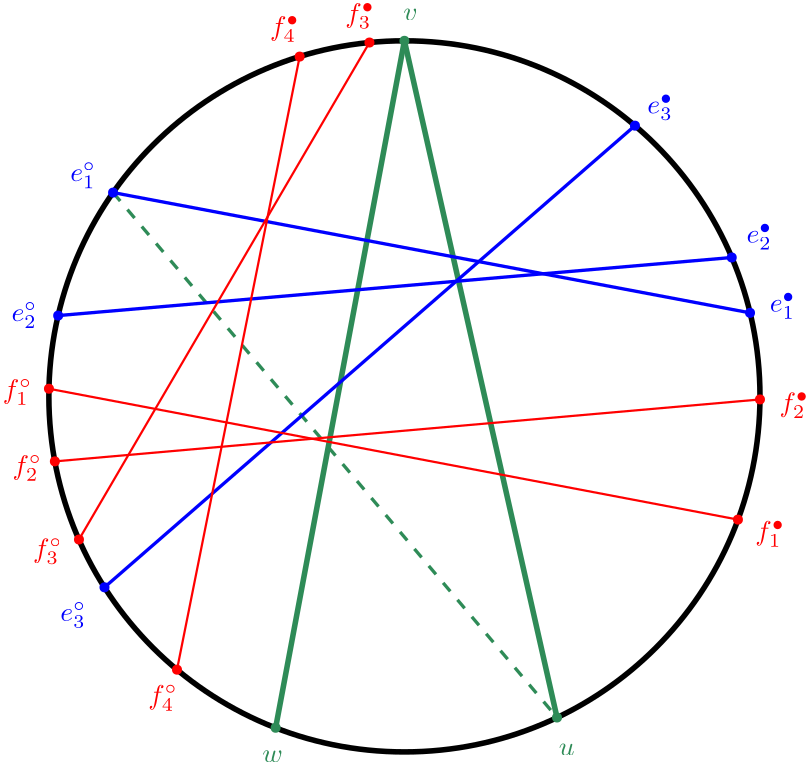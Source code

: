 <?xml version="1.0"?>
<!DOCTYPE ipe SYSTEM "ipe.dtd">
<ipe version="70206" creator="Ipe 7.2.7">
<info created="D:20180905180443" modified="D:20180906114014"/>
<ipestyle name="basic">
<symbol name="arrow/arc(spx)">
<path stroke="sym-stroke" fill="sym-stroke" pen="sym-pen">
0 0 m
-1 0.333 l
-1 -0.333 l
h
</path>
</symbol>
<symbol name="arrow/farc(spx)">
<path stroke="sym-stroke" fill="white" pen="sym-pen">
0 0 m
-1 0.333 l
-1 -0.333 l
h
</path>
</symbol>
<symbol name="arrow/ptarc(spx)">
<path stroke="sym-stroke" fill="sym-stroke" pen="sym-pen">
0 0 m
-1 0.333 l
-0.8 0 l
-1 -0.333 l
h
</path>
</symbol>
<symbol name="arrow/fptarc(spx)">
<path stroke="sym-stroke" fill="white" pen="sym-pen">
0 0 m
-1 0.333 l
-0.8 0 l
-1 -0.333 l
h
</path>
</symbol>
<symbol name="mark/circle(sx)" transformations="translations">
<path fill="sym-stroke">
0.6 0 0 0.6 0 0 e
0.4 0 0 0.4 0 0 e
</path>
</symbol>
<symbol name="mark/disk(sx)" transformations="translations">
<path fill="sym-stroke">
0.6 0 0 0.6 0 0 e
</path>
</symbol>
<symbol name="mark/fdisk(sfx)" transformations="translations">
<group>
<path fill="sym-fill">
0.5 0 0 0.5 0 0 e
</path>
<path fill="sym-stroke" fillrule="eofill">
0.6 0 0 0.6 0 0 e
0.4 0 0 0.4 0 0 e
</path>
</group>
</symbol>
<symbol name="mark/box(sx)" transformations="translations">
<path fill="sym-stroke" fillrule="eofill">
-0.6 -0.6 m
0.6 -0.6 l
0.6 0.6 l
-0.6 0.6 l
h
-0.4 -0.4 m
0.4 -0.4 l
0.4 0.4 l
-0.4 0.4 l
h
</path>
</symbol>
<symbol name="mark/square(sx)" transformations="translations">
<path fill="sym-stroke">
-0.6 -0.6 m
0.6 -0.6 l
0.6 0.6 l
-0.6 0.6 l
h
</path>
</symbol>
<symbol name="mark/fsquare(sfx)" transformations="translations">
<group>
<path fill="sym-fill">
-0.5 -0.5 m
0.5 -0.5 l
0.5 0.5 l
-0.5 0.5 l
h
</path>
<path fill="sym-stroke" fillrule="eofill">
-0.6 -0.6 m
0.6 -0.6 l
0.6 0.6 l
-0.6 0.6 l
h
-0.4 -0.4 m
0.4 -0.4 l
0.4 0.4 l
-0.4 0.4 l
h
</path>
</group>
</symbol>
<symbol name="mark/cross(sx)" transformations="translations">
<group>
<path fill="sym-stroke">
-0.43 -0.57 m
0.57 0.43 l
0.43 0.57 l
-0.57 -0.43 l
h
</path>
<path fill="sym-stroke">
-0.43 0.57 m
0.57 -0.43 l
0.43 -0.57 l
-0.57 0.43 l
h
</path>
</group>
</symbol>
<symbol name="arrow/fnormal(spx)">
<path stroke="sym-stroke" fill="white" pen="sym-pen">
0 0 m
-1 0.333 l
-1 -0.333 l
h
</path>
</symbol>
<symbol name="arrow/pointed(spx)">
<path stroke="sym-stroke" fill="sym-stroke" pen="sym-pen">
0 0 m
-1 0.333 l
-0.8 0 l
-1 -0.333 l
h
</path>
</symbol>
<symbol name="arrow/fpointed(spx)">
<path stroke="sym-stroke" fill="white" pen="sym-pen">
0 0 m
-1 0.333 l
-0.8 0 l
-1 -0.333 l
h
</path>
</symbol>
<symbol name="arrow/linear(spx)">
<path stroke="sym-stroke" pen="sym-pen">
-1 0.333 m
0 0 l
-1 -0.333 l
</path>
</symbol>
<symbol name="arrow/fdouble(spx)">
<path stroke="sym-stroke" fill="white" pen="sym-pen">
0 0 m
-1 0.333 l
-1 -0.333 l
h
-1 0 m
-2 0.333 l
-2 -0.333 l
h
</path>
</symbol>
<symbol name="arrow/double(spx)">
<path stroke="sym-stroke" fill="sym-stroke" pen="sym-pen">
0 0 m
-1 0.333 l
-1 -0.333 l
h
-1 0 m
-2 0.333 l
-2 -0.333 l
h
</path>
</symbol>
<pen name="heavier" value="0.8"/>
<pen name="fat" value="1.2"/>
<pen name="ultrafat" value="2"/>
<symbolsize name="large" value="5"/>
<symbolsize name="small" value="2"/>
<symbolsize name="tiny" value="1.1"/>
<arrowsize name="large" value="10"/>
<arrowsize name="small" value="5"/>
<arrowsize name="tiny" value="3"/>
<color name="red" value="1 0 0"/>
<color name="green" value="0 1 0"/>
<color name="blue" value="0 0 1"/>
<color name="yellow" value="1 1 0"/>
<color name="orange" value="1 0.647 0"/>
<color name="gold" value="1 0.843 0"/>
<color name="purple" value="0.627 0.125 0.941"/>
<color name="gray" value="0.745"/>
<color name="brown" value="0.647 0.165 0.165"/>
<color name="navy" value="0 0 0.502"/>
<color name="pink" value="1 0.753 0.796"/>
<color name="seagreen" value="0.18 0.545 0.341"/>
<color name="turquoise" value="0.251 0.878 0.816"/>
<color name="violet" value="0.933 0.51 0.933"/>
<color name="darkblue" value="0 0 0.545"/>
<color name="darkcyan" value="0 0.545 0.545"/>
<color name="darkgray" value="0.663"/>
<color name="darkgreen" value="0 0.392 0"/>
<color name="darkmagenta" value="0.545 0 0.545"/>
<color name="darkorange" value="1 0.549 0"/>
<color name="darkred" value="0.545 0 0"/>
<color name="lightblue" value="0.678 0.847 0.902"/>
<color name="lightcyan" value="0.878 1 1"/>
<color name="lightgray" value="0.827"/>
<color name="lightgreen" value="0.565 0.933 0.565"/>
<color name="lightyellow" value="1 1 0.878"/>
<dashstyle name="dashed" value="[4] 0"/>
<dashstyle name="dotted" value="[1 3] 0"/>
<dashstyle name="dash dotted" value="[4 2 1 2] 0"/>
<dashstyle name="dash dot dotted" value="[4 2 1 2 1 2] 0"/>
<textsize name="large" value="\large"/>
<textsize name="Large" value="\Large"/>
<textsize name="LARGE" value="\LARGE"/>
<textsize name="huge" value="\huge"/>
<textsize name="Huge" value="\Huge"/>
<textsize name="small" value="\small"/>
<textsize name="footnote" value="\footnotesize"/>
<textsize name="tiny" value="\tiny"/>
<textstyle name="center" begin="\begin{center}" end="\end{center}"/>
<textstyle name="itemize" begin="\begin{itemize}" end="\end{itemize}"/>
<textstyle name="item" begin="\begin{itemize}\item{}" end="\end{itemize}"/>
<gridsize name="4 pts" value="4"/>
<gridsize name="8 pts (~3 mm)" value="8"/>
<gridsize name="16 pts (~6 mm)" value="16"/>
<gridsize name="32 pts (~12 mm)" value="32"/>
<gridsize name="10 pts (~3.5 mm)" value="10"/>
<gridsize name="20 pts (~7 mm)" value="20"/>
<gridsize name="14 pts (~5 mm)" value="14"/>
<gridsize name="28 pts (~10 mm)" value="28"/>
<gridsize name="56 pts (~20 mm)" value="56"/>
<anglesize name="90 deg" value="90"/>
<anglesize name="60 deg" value="60"/>
<anglesize name="45 deg" value="45"/>
<anglesize name="30 deg" value="30"/>
<anglesize name="22.5 deg" value="22.5"/>
<opacity name="10%" value="0.1"/>
<opacity name="30%" value="0.3"/>
<opacity name="50%" value="0.5"/>
<opacity name="75%" value="0.75"/>
<tiling name="falling" angle="-60" step="4" width="1"/>
<tiling name="rising" angle="30" step="4" width="1"/>
</ipestyle>
<page>
<layer name="alpha"/>
<view layers="alpha" active="alpha"/>
<path layer="alpha" stroke="seagreen" pen="ultrafat">
256 512 m
209.634 264.693 l
</path>
<path stroke="seagreen" pen="ultrafat">
310.93 268.385 m
256 512 l
</path>
<path stroke="seagreen" dash="dashed" pen="fat">
151.111 457.364 m
310.93 268.385 l
</path>
<path stroke="blue" pen="fat">
151.111 457.364 m
380.419 414.067 l
</path>
<path stroke="blue" pen="fat">
338.987 481.453 m
148.025 315.259 l
</path>
<path stroke="blue" pen="fat">
131.349 413.087 m
373.832 433.996 l
</path>
<path stroke="red" pen="heavier">
128.029 386.745 m
376.064 339.631 l
</path>
<path stroke="red" pen="heavier">
130.158 360.597 m
383.995 382.895 l
</path>
<path stroke="red" pen="heavier">
138.835 332.461 m
243.407 511.379 l
</path>
<path stroke="red" pen="heavier">
218.285 506.318 m
174.127 285.609 l
</path>
<path stroke="black" pen="ultrafat">
128 0 0 128 256 384 e
</path>
<use name="mark/disk(sx)" pos="256 512" size="normal" stroke="seagreen"/>
<use name="mark/disk(sx)" pos="209.634 264.693" size="normal" stroke="seagreen"/>
<use name="mark/disk(sx)" pos="310.93 268.385" size="normal" stroke="seagreen"/>
<use name="mark/disk(sx)" pos="151.111 457.364" size="normal" stroke="blue"/>
<use matrix="1 0 0 1 -9.83002 59.292" name="mark/disk(sx)" pos="383.662 374.704" size="normal" stroke="blue"/>
<use name="mark/disk(sx)" pos="338.987 481.453" size="normal" stroke="blue"/>
<use name="mark/disk(sx)" pos="148.025 315.259" size="normal" stroke="blue"/>
<use name="mark/disk(sx)" pos="218.285 506.318" size="normal" stroke="red"/>
<use matrix="1 0 0 1 59.9366 21.9115" name="mark/disk(sx)" pos="183.47 489.468" size="normal" stroke="red"/>
<use name="mark/disk(sx)" pos="131.349 413.087" size="normal" stroke="blue"/>
<use name="mark/disk(sx)" pos="128.029 386.745" size="normal" stroke="red"/>
<use matrix="1 0 0 1 -0.0481655 0.257524" name="mark/disk(sx)" pos="130.206 360.339" size="normal" stroke="red"/>
<use name="mark/disk(sx)" pos="138.835 332.461" size="normal" stroke="red"/>
<use name="mark/disk(sx)" pos="380.419 414.067" size="normal" stroke="blue"/>
<use matrix="1 0 0 1 8.35613 44.3978" name="mark/disk(sx)" pos="375.639 338.497" size="normal" stroke="red"/>
<use matrix="1 0 0 1 23.9446 40.1595" name="mark/disk(sx)" pos="352.12 299.472" size="normal" stroke="red"/>
<use name="mark/disk(sx)" pos="174.127 285.609" size="normal" stroke="red"/>
<text matrix="1 0 0 1 7.09301 0.389165" transformations="translations" pos="380.419 414.067" stroke="blue" type="label" width="9.219" height="6.863" depth="2.47" valign="baseline" style="math">e_1^\bullet</text>
<text matrix="1 0 0 1 -1.31564 25.2482" transformations="translations" pos="380.419 414.067" stroke="blue" type="label" width="9.219" height="6.863" depth="2.47" valign="baseline" style="math">e_2^\bullet</text>
<text matrix="1 0 0 1 -36.9921 71.7828" transformations="translations" pos="380.419 414.067" stroke="blue" type="label" width="9.219" height="6.863" depth="2.47" valign="baseline" style="math">e_3^\bullet</text>
<text matrix="1 0 0 1 -244.757 47.3521" transformations="translations" pos="380.419 414.067" stroke="blue" type="label" width="9.219" height="6.863" depth="2.47" valign="baseline" style="math">e_1^\circ</text>
<text matrix="1 0 0 1 -265.891 -2.9831" transformations="translations" pos="380.419 414.067" stroke="blue" type="label" width="9.219" height="6.863" depth="2.47" valign="baseline" style="math">e_2^\circ</text>
<text matrix="1 0 0 1 -248.286 -110.943" transformations="translations" pos="380.419 414.067" stroke="blue" type="label" width="9.219" height="6.863" depth="2.47" valign="baseline" style="math">e_3^\circ</text>
<text matrix="1 0 0 1 -68.8178 -159.339" transformations="translations" pos="380.419 414.067" stroke="seagreen" type="label" width="5.703" height="4.289" depth="0" valign="baseline" style="math">u</text>
<text matrix="1 0 0 1 -124.814 105.249" transformations="translations" pos="380.419 414.067" stroke="seagreen" type="label" width="5.187" height="4.289" depth="0" valign="baseline" style="math">v</text>
<text transformations="translations" pos="204.814 252.296" stroke="seagreen" type="label" width="7.401" height="4.289" depth="0" valign="baseline" style="math">w</text>
<text matrix="1 0 0 1 1.91641 -81.712" transformations="translations" pos="380.419 414.067" stroke="red" type="label" width="10.53" height="6.921" depth="2.47" valign="baseline" style="math">f_1^\bullet</text>
<text matrix="1 0 0 1 10.5835 -35.4074" transformations="translations" pos="380.419 414.067" stroke="red" type="label" width="10.53" height="6.921" depth="2.47" valign="baseline" style="math">f_2^\bullet</text>
<text matrix="1 0 0 1 -145.695 104.704" transformations="translations" pos="380.419 414.067" stroke="red" type="label" width="10.53" height="6.921" depth="2.47" valign="baseline" style="math">f_3^\bullet</text>
<text matrix="1 0 0 1 -172.84 100.051" transformations="translations" pos="380.419 414.067" stroke="red" type="label" width="10.53" height="6.921" depth="2.47" valign="baseline" style="math">f_4^\bullet</text>
<text matrix="1 0 0 1 -269.011 -30.6339" transformations="translations" pos="380.419 414.067" stroke="red" type="label" width="10.53" height="6.921" depth="2.47" valign="baseline" style="math">f_1^\circ</text>
<text matrix="1 0 0 1 -265.519 -57.9957" transformations="translations" pos="380.419 414.067" stroke="red" type="label" width="10.53" height="6.921" depth="2.47" valign="baseline" style="math">f_2^\circ</text>
<text matrix="1 0 0 1 -258.154 -88.0266" transformations="translations" pos="380.419 414.067" stroke="red" type="label" width="10.53" height="6.921" depth="2.47" valign="baseline" style="math">f_3^\circ</text>
<text matrix="1 0 0 1 -216.661 -140.766" transformations="translations" pos="380.419 414.067" stroke="red" type="label" width="10.53" height="6.921" depth="2.47" valign="baseline" style="math">f_4^\circ</text>
</page>
<page>
<layer name="alpha"/>
<view layers="alpha" active="alpha"/>
<path layer="alpha" stroke="seagreen" pen="ultrafat">
256 512 m
209.634 264.693 l
</path>
<path stroke="seagreen" pen="ultrafat">
310.93 268.385 m
256 512 l
</path>
<path stroke="seagreen" pen="ultrafat">
151.111 457.364 m
310.93 268.385 l
</path>
<path stroke="blue" pen="fat">
151.111 457.364 m
381.852 360.651 l
</path>
<path stroke="blue" pen="fat">
338.987 481.453 m
148.025 315.259 l
</path>
<path stroke="blue" pen="fat">
131.349 413.087 m
373.832 433.996 l
</path>
<path stroke="red" pen="heavier">
164.661 294.327 m
356.324 463.493 l
</path>
<path stroke="red" pen="heavier">
128.181 377.201 m
383.123 398.955 l
</path>
<path stroke="red" pen="heavier">
256 512 m
257.413 375.616
209.634 264.693 c
</path>
<path stroke="black" pen="ultrafat">
128 0 0 128 256 384 e
</path>
<use name="mark/disk(sx)" pos="256 512" size="normal" stroke="black"/>
<use name="mark/disk(sx)" pos="209.634 264.693" size="normal" stroke="black"/>
<use name="mark/disk(sx)" pos="310.93 268.385" size="normal" stroke="black"/>
<text matrix="1 0 0 1 -68.8178 -159.339" transformations="translations" pos="380.419 414.067" stroke="seagreen" type="label" width="5.703" height="4.289" depth="0" valign="baseline" style="math">u</text>
<text matrix="1 0 0 1 -130.766 103.498" transformations="translations" pos="380.419 414.067" stroke="seagreen" type="label" width="5.187" height="4.289" depth="0" valign="baseline" style="math">v</text>
<text matrix="1 0 0 1 -7.54121 1.07732" transformations="translations" pos="204.814 252.296" stroke="seagreen" type="label" width="7.401" height="4.289" depth="0" valign="baseline" style="math">w</text>
<use name="mark/disk(sx)" pos="151.111 457.364" size="normal" stroke="blue"/>
<use matrix="1 0 0 1 -9.83002 59.292" name="mark/disk(sx)" pos="383.662 374.704" size="normal" stroke="blue"/>
<use name="mark/disk(sx)" pos="338.987 481.453" size="normal" stroke="blue"/>
<use name="mark/disk(sx)" pos="148.025 315.259" size="normal" stroke="blue"/>
<use name="mark/disk(sx)" pos="131.349 413.087" size="normal" stroke="blue"/>
<use matrix="1 0 0 1 1.43345 -53.4157" name="mark/disk(sx)" pos="380.419 414.067" size="normal" stroke="blue"/>
<text matrix="1 0 0 1 7.47815 -57.9396" transformations="translations" pos="380.419 414.067" stroke="blue" type="label" width="9.219" height="6.863" depth="2.47" valign="baseline" style="math">e_1^\bullet</text>
<text matrix="1 0 0 1 -1.31564 25.2482" transformations="translations" pos="380.419 414.067" stroke="blue" type="label" width="9.219" height="6.863" depth="2.47" valign="baseline" style="math">e_2^\bullet</text>
<text matrix="1 0 0 1 -36.9921 71.7828" transformations="translations" pos="380.419 414.067" stroke="blue" type="label" width="9.219" height="6.863" depth="2.47" valign="baseline" style="math">e_3^\bullet</text>
<text matrix="1 0 0 1 -244.757 47.3521" transformations="translations" pos="380.419 414.067" stroke="blue" type="label" width="9.219" height="6.863" depth="2.47" valign="baseline" style="math">e_1^\circ</text>
<text matrix="1 0 0 1 -265.891 -2.9831" transformations="translations" pos="380.419 414.067" stroke="blue" type="label" width="9.219" height="6.863" depth="2.47" valign="baseline" style="math">e_2^\circ</text>
<text matrix="1 0 0 1 -248.286 -110.943" transformations="translations" pos="380.419 414.067" stroke="blue" type="label" width="9.219" height="6.863" depth="2.47" valign="baseline" style="math">e_3^\circ</text>
<use matrix="1 0 0 1 29.0292 -46.1355" name="mark/disk(sx)" pos="135.632 340.463" size="normal" stroke="red"/>
<use name="mark/disk(sx)" pos="128.181 377.201" size="normal" stroke="red"/>
<use matrix="1 0 0 1 43.0785 -34.9926" name="mark/disk(sx)" pos="313.245 498.486" size="normal" stroke="red"/>
<use matrix="1 0 0 1 29.1464 97.3228" name="mark/disk(sx)" pos="353.977 301.632" size="normal" stroke="red"/>
<text matrix="1 0 0 1 10.829 -22.5581" transformations="translations" pos="380.419 414.067" stroke="red" type="label" width="10.53" height="6.921" depth="2.47" valign="baseline" style="math">f_1^\bullet</text>
<text matrix="1 0 0 1 -21.7329 53.6997" transformations="translations" pos="380.419 414.067" stroke="red" type="label" width="10.53" height="6.921" depth="2.47" valign="baseline" style="math">f_2^\bullet</text>
<text matrix="1 0 0 1 -118.963 102.893" transformations="translations" pos="380.419 414.067" stroke="red" type="label" width="10.53" height="6.921" depth="2.47" valign="baseline" style="math">f_3^\bullet</text>
<text matrix="1 0 0 1 -271.269 -38.9091" transformations="translations" pos="380.419 414.067" stroke="red" type="label" width="10.53" height="6.921" depth="2.47" valign="baseline" style="math">f_1^\circ</text>
<text matrix="1 0 0 1 -229.849 -131.343" transformations="translations" pos="380.419 414.067" stroke="red" type="label" width="10.53" height="6.921" depth="2.47" valign="baseline" style="math">f_2^\circ</text>
<text matrix="1 0 0 1 -171.456 -163.258" transformations="translations" pos="380.419 414.067" stroke="red" type="label" width="10.53" height="6.921" depth="2.47" valign="baseline" style="math">f_3^\circ</text>
</page>
</ipe>
